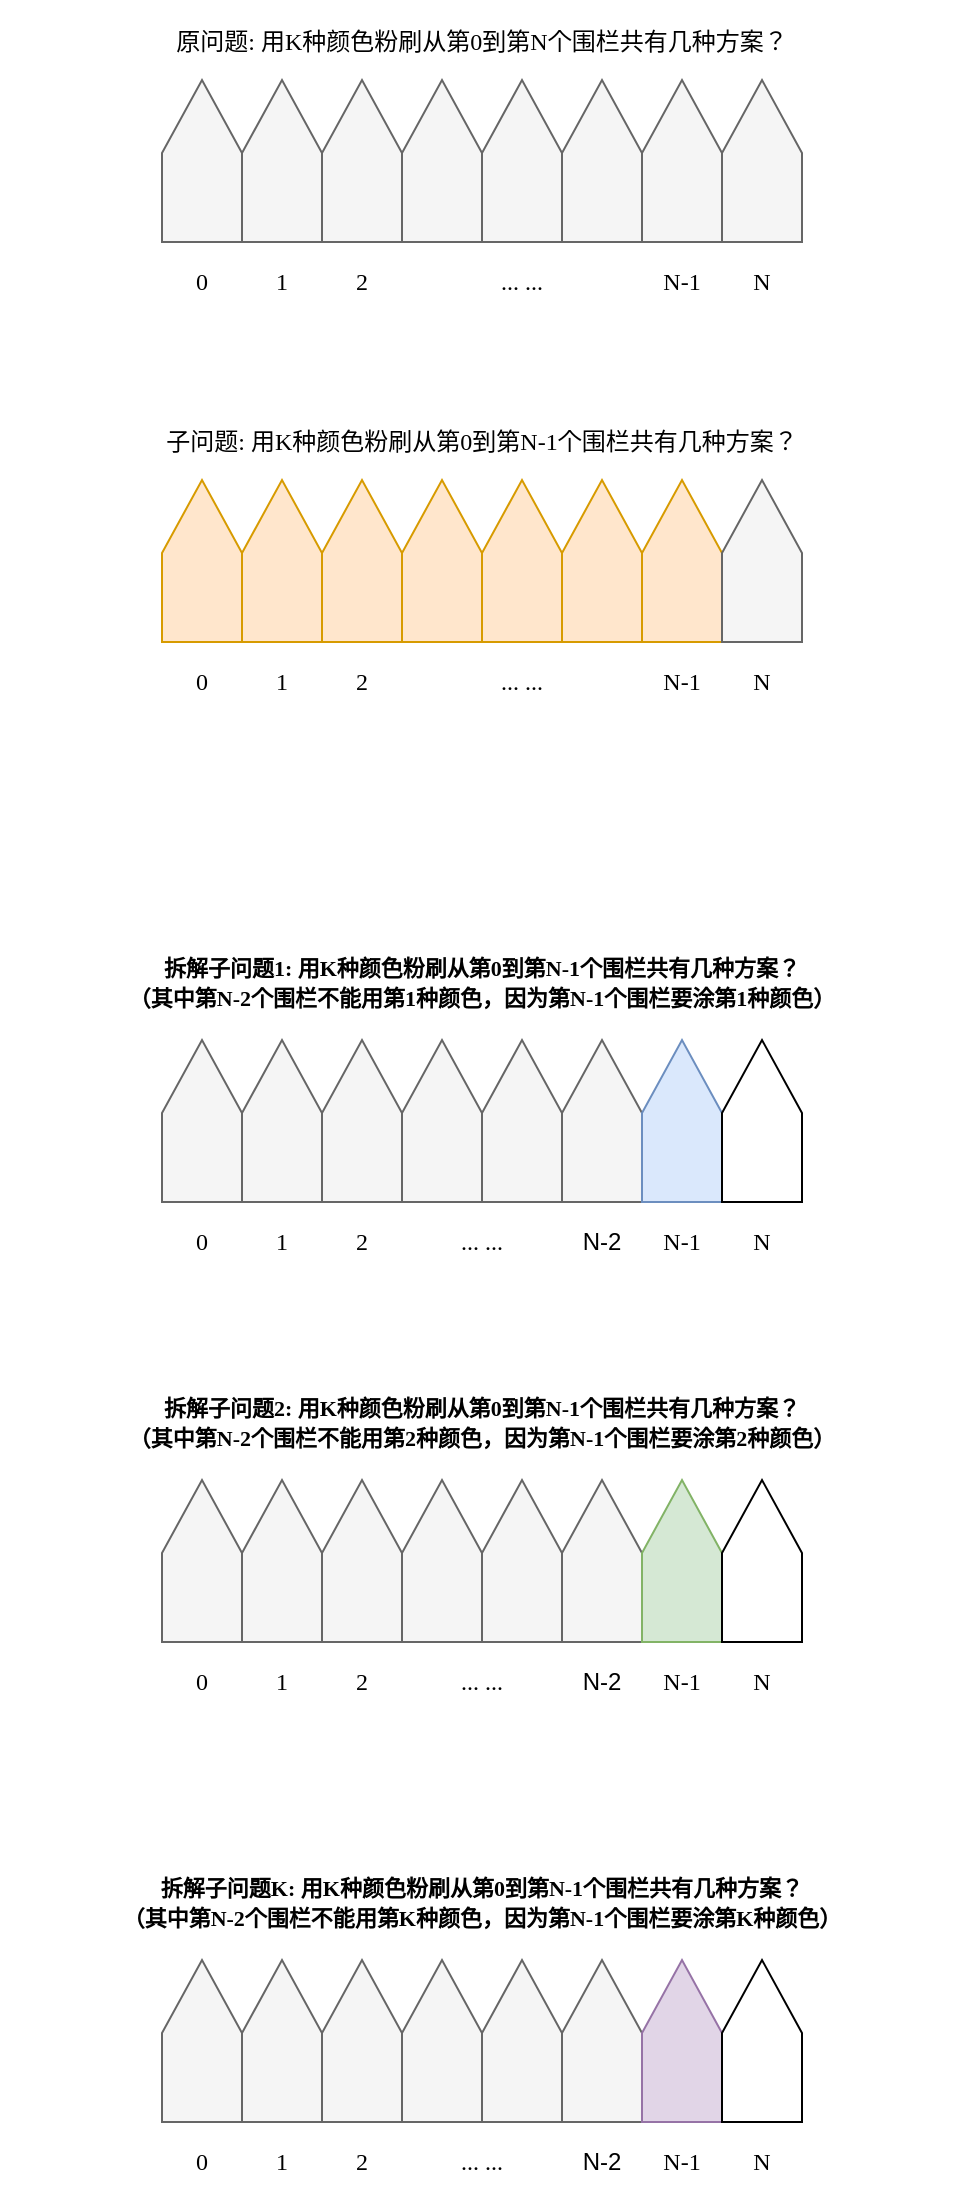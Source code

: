 <mxfile version="15.9.4" type="github"><diagram id="-Hms3Ord6JWQyXrHl9uA" name="第 1 页"><mxGraphModel dx="1422" dy="754" grid="1" gridSize="10" guides="1" tooltips="1" connect="1" arrows="1" fold="1" page="1" pageScale="1" pageWidth="827" pageHeight="1169" math="0" shadow="0"><root><mxCell id="0"/><mxCell id="1" parent="0"/><mxCell id="T6BT2qmWyWIMpOayMgN0-7" value="" style="html=1;shadow=0;dashed=0;align=center;verticalAlign=middle;shape=mxgraph.arrows2.arrow;dy=0;dx=36.5;notch=0;direction=north;fillColor=#f5f5f5;strokeColor=#666666;fontColor=#333333;" vertex="1" parent="1"><mxGeometry x="200" y="279" width="40" height="81" as="geometry"/></mxCell><mxCell id="T6BT2qmWyWIMpOayMgN0-8" value="" style="html=1;shadow=0;dashed=0;align=center;verticalAlign=middle;shape=mxgraph.arrows2.arrow;dy=0;dx=36.5;notch=0;direction=north;fillColor=#f5f5f5;strokeColor=#666666;fontColor=#333333;" vertex="1" parent="1"><mxGeometry x="240" y="279" width="40" height="81" as="geometry"/></mxCell><mxCell id="T6BT2qmWyWIMpOayMgN0-9" value="" style="html=1;shadow=0;dashed=0;align=center;verticalAlign=middle;shape=mxgraph.arrows2.arrow;dy=0;dx=36.5;notch=0;direction=north;fillColor=#f5f5f5;strokeColor=#666666;fontColor=#333333;" vertex="1" parent="1"><mxGeometry x="280" y="279" width="40" height="81" as="geometry"/></mxCell><mxCell id="T6BT2qmWyWIMpOayMgN0-10" value="" style="html=1;shadow=0;dashed=0;align=center;verticalAlign=middle;shape=mxgraph.arrows2.arrow;dy=0;dx=36.5;notch=0;direction=north;fillColor=#f5f5f5;strokeColor=#666666;fontColor=#333333;" vertex="1" parent="1"><mxGeometry x="320" y="279" width="40" height="81" as="geometry"/></mxCell><mxCell id="T6BT2qmWyWIMpOayMgN0-11" value="" style="html=1;shadow=0;dashed=0;align=center;verticalAlign=middle;shape=mxgraph.arrows2.arrow;dy=0;dx=36.5;notch=0;direction=north;fillColor=#f5f5f5;strokeColor=#666666;fontColor=#333333;" vertex="1" parent="1"><mxGeometry x="360" y="279" width="40" height="81" as="geometry"/></mxCell><mxCell id="T6BT2qmWyWIMpOayMgN0-12" value="" style="html=1;shadow=0;dashed=0;align=center;verticalAlign=middle;shape=mxgraph.arrows2.arrow;dy=0;dx=36.5;notch=0;direction=north;fillColor=#f5f5f5;strokeColor=#666666;fontColor=#333333;" vertex="1" parent="1"><mxGeometry x="400" y="279" width="40" height="81" as="geometry"/></mxCell><mxCell id="T6BT2qmWyWIMpOayMgN0-13" value="" style="html=1;shadow=0;dashed=0;align=center;verticalAlign=middle;shape=mxgraph.arrows2.arrow;dy=0;dx=36.5;notch=0;direction=north;fillColor=#f5f5f5;strokeColor=#666666;fontColor=#333333;" vertex="1" parent="1"><mxGeometry x="440" y="279" width="40" height="81" as="geometry"/></mxCell><mxCell id="T6BT2qmWyWIMpOayMgN0-14" value="&lt;font face=&quot;Comic Sans MS&quot;&gt;0&lt;/font&gt;" style="rounded=0;whiteSpace=wrap;html=1;opacity=0;" vertex="1" parent="1"><mxGeometry x="160" y="360" width="40" height="40" as="geometry"/></mxCell><mxCell id="T6BT2qmWyWIMpOayMgN0-15" value="&lt;font face=&quot;Comic Sans MS&quot;&gt;1&lt;/font&gt;" style="rounded=0;whiteSpace=wrap;html=1;opacity=0;" vertex="1" parent="1"><mxGeometry x="200" y="360" width="40" height="40" as="geometry"/></mxCell><mxCell id="T6BT2qmWyWIMpOayMgN0-16" value="&lt;font face=&quot;Comic Sans MS&quot;&gt;2&lt;/font&gt;" style="rounded=0;whiteSpace=wrap;html=1;opacity=0;" vertex="1" parent="1"><mxGeometry x="240" y="360" width="40" height="40" as="geometry"/></mxCell><mxCell id="T6BT2qmWyWIMpOayMgN0-18" value="" style="rounded=0;whiteSpace=wrap;html=1;opacity=0;" vertex="1" parent="1"><mxGeometry x="280" y="360" width="40" height="40" as="geometry"/></mxCell><mxCell id="T6BT2qmWyWIMpOayMgN0-19" value="&lt;font face=&quot;Comic Sans MS&quot;&gt;... ...&lt;/font&gt;" style="rounded=0;whiteSpace=wrap;html=1;opacity=0;" vertex="1" parent="1"><mxGeometry x="320" y="360" width="40" height="40" as="geometry"/></mxCell><mxCell id="T6BT2qmWyWIMpOayMgN0-20" value="" style="rounded=0;whiteSpace=wrap;html=1;opacity=0;" vertex="1" parent="1"><mxGeometry x="360" y="360" width="40" height="40" as="geometry"/></mxCell><mxCell id="T6BT2qmWyWIMpOayMgN0-21" value="&lt;font face=&quot;Comic Sans MS&quot;&gt;N-1&lt;/font&gt;" style="rounded=0;whiteSpace=wrap;html=1;opacity=0;" vertex="1" parent="1"><mxGeometry x="400" y="360" width="40" height="40" as="geometry"/></mxCell><mxCell id="T6BT2qmWyWIMpOayMgN0-22" value="&lt;font face=&quot;Comic Sans MS&quot;&gt;N&lt;/font&gt;" style="rounded=0;whiteSpace=wrap;html=1;opacity=0;" vertex="1" parent="1"><mxGeometry x="440" y="360" width="40" height="40" as="geometry"/></mxCell><mxCell id="T6BT2qmWyWIMpOayMgN0-24" value="" style="html=1;shadow=0;dashed=0;align=center;verticalAlign=middle;shape=mxgraph.arrows2.arrow;dy=0;dx=36.5;notch=0;direction=north;fillColor=#f5f5f5;strokeColor=#666666;fontColor=#333333;" vertex="1" parent="1"><mxGeometry x="160" y="279" width="40" height="81" as="geometry"/></mxCell><mxCell id="T6BT2qmWyWIMpOayMgN0-25" value="原问题: 用K种颜色粉刷从第0到第N个围栏共有几种方案？" style="rounded=0;whiteSpace=wrap;html=1;fontFamily=Comic Sans MS;opacity=0;" vertex="1" parent="1"><mxGeometry x="160" y="240" width="320" height="39" as="geometry"/></mxCell><mxCell id="T6BT2qmWyWIMpOayMgN0-26" value="" style="html=1;shadow=0;dashed=0;align=center;verticalAlign=middle;shape=mxgraph.arrows2.arrow;dy=0;dx=36.5;notch=0;direction=north;fillColor=#ffe6cc;strokeColor=#d79b00;" vertex="1" parent="1"><mxGeometry x="200" y="479" width="40" height="81" as="geometry"/></mxCell><mxCell id="T6BT2qmWyWIMpOayMgN0-27" value="" style="html=1;shadow=0;dashed=0;align=center;verticalAlign=middle;shape=mxgraph.arrows2.arrow;dy=0;dx=36.5;notch=0;direction=north;fillColor=#ffe6cc;strokeColor=#d79b00;" vertex="1" parent="1"><mxGeometry x="240" y="479" width="40" height="81" as="geometry"/></mxCell><mxCell id="T6BT2qmWyWIMpOayMgN0-28" value="" style="html=1;shadow=0;dashed=0;align=center;verticalAlign=middle;shape=mxgraph.arrows2.arrow;dy=0;dx=36.5;notch=0;direction=north;fillColor=#ffe6cc;strokeColor=#d79b00;" vertex="1" parent="1"><mxGeometry x="280" y="479" width="40" height="81" as="geometry"/></mxCell><mxCell id="T6BT2qmWyWIMpOayMgN0-29" value="" style="html=1;shadow=0;dashed=0;align=center;verticalAlign=middle;shape=mxgraph.arrows2.arrow;dy=0;dx=36.5;notch=0;direction=north;fillColor=#ffe6cc;strokeColor=#d79b00;" vertex="1" parent="1"><mxGeometry x="320" y="479" width="40" height="81" as="geometry"/></mxCell><mxCell id="T6BT2qmWyWIMpOayMgN0-30" value="" style="html=1;shadow=0;dashed=0;align=center;verticalAlign=middle;shape=mxgraph.arrows2.arrow;dy=0;dx=36.5;notch=0;direction=north;fillColor=#ffe6cc;strokeColor=#d79b00;" vertex="1" parent="1"><mxGeometry x="360" y="479" width="40" height="81" as="geometry"/></mxCell><mxCell id="T6BT2qmWyWIMpOayMgN0-31" value="" style="html=1;shadow=0;dashed=0;align=center;verticalAlign=middle;shape=mxgraph.arrows2.arrow;dy=0;dx=36.5;notch=0;direction=north;fillColor=#ffe6cc;strokeColor=#d79b00;" vertex="1" parent="1"><mxGeometry x="400" y="479" width="40" height="81" as="geometry"/></mxCell><mxCell id="T6BT2qmWyWIMpOayMgN0-32" value="" style="html=1;shadow=0;dashed=0;align=center;verticalAlign=middle;shape=mxgraph.arrows2.arrow;dy=0;dx=36.5;notch=0;direction=north;fillColor=#f5f5f5;strokeColor=#666666;fontColor=#333333;" vertex="1" parent="1"><mxGeometry x="440" y="479" width="40" height="81" as="geometry"/></mxCell><mxCell id="T6BT2qmWyWIMpOayMgN0-33" value="&lt;font face=&quot;Comic Sans MS&quot;&gt;0&lt;/font&gt;" style="rounded=0;whiteSpace=wrap;html=1;opacity=0;" vertex="1" parent="1"><mxGeometry x="160" y="560" width="40" height="40" as="geometry"/></mxCell><mxCell id="T6BT2qmWyWIMpOayMgN0-34" value="&lt;font face=&quot;Comic Sans MS&quot;&gt;1&lt;/font&gt;" style="rounded=0;whiteSpace=wrap;html=1;opacity=0;" vertex="1" parent="1"><mxGeometry x="200" y="560" width="40" height="40" as="geometry"/></mxCell><mxCell id="T6BT2qmWyWIMpOayMgN0-35" value="&lt;font face=&quot;Comic Sans MS&quot;&gt;2&lt;/font&gt;" style="rounded=0;whiteSpace=wrap;html=1;opacity=0;" vertex="1" parent="1"><mxGeometry x="240" y="560" width="40" height="40" as="geometry"/></mxCell><mxCell id="T6BT2qmWyWIMpOayMgN0-36" value="" style="rounded=0;whiteSpace=wrap;html=1;opacity=0;" vertex="1" parent="1"><mxGeometry x="280" y="560" width="40" height="40" as="geometry"/></mxCell><mxCell id="T6BT2qmWyWIMpOayMgN0-37" value="&lt;font face=&quot;Comic Sans MS&quot;&gt;... ...&lt;/font&gt;" style="rounded=0;whiteSpace=wrap;html=1;opacity=0;" vertex="1" parent="1"><mxGeometry x="320" y="560" width="40" height="40" as="geometry"/></mxCell><mxCell id="T6BT2qmWyWIMpOayMgN0-38" value="" style="rounded=0;whiteSpace=wrap;html=1;opacity=0;" vertex="1" parent="1"><mxGeometry x="360" y="560" width="40" height="40" as="geometry"/></mxCell><mxCell id="T6BT2qmWyWIMpOayMgN0-39" value="&lt;font face=&quot;Comic Sans MS&quot;&gt;N-1&lt;/font&gt;" style="rounded=0;whiteSpace=wrap;html=1;opacity=0;" vertex="1" parent="1"><mxGeometry x="400" y="560" width="40" height="40" as="geometry"/></mxCell><mxCell id="T6BT2qmWyWIMpOayMgN0-40" value="&lt;font face=&quot;Comic Sans MS&quot;&gt;N&lt;/font&gt;" style="rounded=0;whiteSpace=wrap;html=1;opacity=0;" vertex="1" parent="1"><mxGeometry x="440" y="560" width="40" height="40" as="geometry"/></mxCell><mxCell id="T6BT2qmWyWIMpOayMgN0-41" value="" style="html=1;shadow=0;dashed=0;align=center;verticalAlign=middle;shape=mxgraph.arrows2.arrow;dy=0;dx=36.5;notch=0;direction=north;fillColor=#ffe6cc;strokeColor=#d79b00;" vertex="1" parent="1"><mxGeometry x="160" y="479" width="40" height="81" as="geometry"/></mxCell><mxCell id="T6BT2qmWyWIMpOayMgN0-42" value="子问题: 用K种颜色粉刷从第0到第N-1个围栏共有几种方案？" style="rounded=0;whiteSpace=wrap;html=1;fontFamily=Comic Sans MS;opacity=0;" vertex="1" parent="1"><mxGeometry x="140" y="440" width="360" height="40" as="geometry"/></mxCell><mxCell id="T6BT2qmWyWIMpOayMgN0-43" value="" style="html=1;shadow=0;dashed=0;align=center;verticalAlign=middle;shape=mxgraph.arrows2.arrow;dy=0;dx=36.5;notch=0;direction=north;fillColor=#f5f5f5;strokeColor=#666666;fontColor=#333333;" vertex="1" parent="1"><mxGeometry x="200" y="759" width="40" height="81" as="geometry"/></mxCell><mxCell id="T6BT2qmWyWIMpOayMgN0-44" value="" style="html=1;shadow=0;dashed=0;align=center;verticalAlign=middle;shape=mxgraph.arrows2.arrow;dy=0;dx=36.5;notch=0;direction=north;fillColor=#f5f5f5;strokeColor=#666666;fontColor=#333333;" vertex="1" parent="1"><mxGeometry x="240" y="759" width="40" height="81" as="geometry"/></mxCell><mxCell id="T6BT2qmWyWIMpOayMgN0-60" style="rounded=0;orthogonalLoop=1;jettySize=auto;html=1;exitX=0;exitY=0;exitDx=44.5;exitDy=0;exitPerimeter=0;entryX=1;entryY=0;entryDx=0;entryDy=0;fontFamily=Comic Sans MS;endArrow=none;endFill=0;" edge="1" parent="1" source="T6BT2qmWyWIMpOayMgN0-45" target="T6BT2qmWyWIMpOayMgN0-52"><mxGeometry relative="1" as="geometry"/></mxCell><mxCell id="T6BT2qmWyWIMpOayMgN0-45" value="" style="html=1;shadow=0;dashed=0;align=center;verticalAlign=middle;shape=mxgraph.arrows2.arrow;dy=0;dx=36.5;notch=0;direction=north;fillColor=#f5f5f5;strokeColor=#666666;fontColor=#333333;" vertex="1" parent="1"><mxGeometry x="280" y="759" width="40" height="81" as="geometry"/></mxCell><mxCell id="T6BT2qmWyWIMpOayMgN0-46" value="" style="html=1;shadow=0;dashed=0;align=center;verticalAlign=middle;shape=mxgraph.arrows2.arrow;dy=0;dx=36.5;notch=0;direction=north;fillColor=#f5f5f5;strokeColor=#666666;fontColor=#333333;" vertex="1" parent="1"><mxGeometry x="320" y="759" width="40" height="81" as="geometry"/></mxCell><mxCell id="T6BT2qmWyWIMpOayMgN0-47" value="" style="html=1;shadow=0;dashed=0;align=center;verticalAlign=middle;shape=mxgraph.arrows2.arrow;dy=0;dx=36.5;notch=0;direction=north;fillColor=#f5f5f5;strokeColor=#666666;fontColor=#333333;" vertex="1" parent="1"><mxGeometry x="360" y="759" width="40" height="81" as="geometry"/></mxCell><mxCell id="T6BT2qmWyWIMpOayMgN0-48" value="" style="html=1;shadow=0;dashed=0;align=center;verticalAlign=middle;shape=mxgraph.arrows2.arrow;dy=0;dx=36.5;notch=0;direction=north;fillColor=#dae8fc;strokeColor=#6c8ebf;" vertex="1" parent="1"><mxGeometry x="400" y="759" width="40" height="81" as="geometry"/></mxCell><mxCell id="T6BT2qmWyWIMpOayMgN0-49" value="" style="html=1;shadow=0;dashed=0;align=center;verticalAlign=middle;shape=mxgraph.arrows2.arrow;dy=0;dx=36.5;notch=0;direction=north;" vertex="1" parent="1"><mxGeometry x="440" y="759" width="40" height="81" as="geometry"/></mxCell><mxCell id="T6BT2qmWyWIMpOayMgN0-50" value="&lt;font face=&quot;Comic Sans MS&quot;&gt;0&lt;/font&gt;" style="rounded=0;whiteSpace=wrap;html=1;opacity=0;" vertex="1" parent="1"><mxGeometry x="160" y="840" width="40" height="40" as="geometry"/></mxCell><mxCell id="T6BT2qmWyWIMpOayMgN0-51" value="&lt;font face=&quot;Comic Sans MS&quot;&gt;1&lt;/font&gt;" style="rounded=0;whiteSpace=wrap;html=1;opacity=0;" vertex="1" parent="1"><mxGeometry x="200" y="840" width="40" height="40" as="geometry"/></mxCell><mxCell id="T6BT2qmWyWIMpOayMgN0-52" value="&lt;font face=&quot;Comic Sans MS&quot;&gt;2&lt;/font&gt;" style="rounded=0;whiteSpace=wrap;html=1;opacity=0;" vertex="1" parent="1"><mxGeometry x="240" y="840" width="40" height="40" as="geometry"/></mxCell><mxCell id="T6BT2qmWyWIMpOayMgN0-54" value="&lt;font face=&quot;Comic Sans MS&quot;&gt;... ...&lt;/font&gt;" style="rounded=0;whiteSpace=wrap;html=1;opacity=0;" vertex="1" parent="1"><mxGeometry x="280" y="840" width="80" height="40" as="geometry"/></mxCell><mxCell id="T6BT2qmWyWIMpOayMgN0-55" value="N-2" style="rounded=0;whiteSpace=wrap;html=1;opacity=0;" vertex="1" parent="1"><mxGeometry x="360" y="840" width="40" height="40" as="geometry"/></mxCell><mxCell id="T6BT2qmWyWIMpOayMgN0-56" value="&lt;font face=&quot;Comic Sans MS&quot;&gt;N-1&lt;/font&gt;" style="rounded=0;whiteSpace=wrap;html=1;opacity=0;" vertex="1" parent="1"><mxGeometry x="400" y="840" width="40" height="40" as="geometry"/></mxCell><mxCell id="T6BT2qmWyWIMpOayMgN0-57" value="&lt;font face=&quot;Comic Sans MS&quot;&gt;N&lt;/font&gt;" style="rounded=0;whiteSpace=wrap;html=1;opacity=0;" vertex="1" parent="1"><mxGeometry x="440" y="840" width="40" height="40" as="geometry"/></mxCell><mxCell id="T6BT2qmWyWIMpOayMgN0-58" value="" style="html=1;shadow=0;dashed=0;align=center;verticalAlign=middle;shape=mxgraph.arrows2.arrow;dy=0;dx=36.5;notch=0;direction=north;fillColor=#f5f5f5;strokeColor=#666666;fontColor=#333333;" vertex="1" parent="1"><mxGeometry x="160" y="759" width="40" height="81" as="geometry"/></mxCell><mxCell id="T6BT2qmWyWIMpOayMgN0-59" value="&lt;font style=&quot;font-size: 11px&quot;&gt;&lt;b&gt;拆解子问题1: 用K种颜色粉刷从第0到第N-1个围栏共有几种方案？&lt;br style=&quot;font-size: 11px&quot;&gt;（其中第N-2个围栏不能用第1种颜色，因为第N-1个围栏要涂第1种颜色）&lt;/b&gt;&lt;/font&gt;" style="rounded=0;whiteSpace=wrap;html=1;fontFamily=Comic Sans MS;opacity=0;" vertex="1" parent="1"><mxGeometry x="80" y="700" width="480" height="60" as="geometry"/></mxCell><mxCell id="T6BT2qmWyWIMpOayMgN0-61" value="" style="html=1;shadow=0;dashed=0;align=center;verticalAlign=middle;shape=mxgraph.arrows2.arrow;dy=0;dx=36.5;notch=0;direction=north;fillColor=#f5f5f5;strokeColor=#666666;fontColor=#333333;" vertex="1" parent="1"><mxGeometry x="200" y="979" width="40" height="81" as="geometry"/></mxCell><mxCell id="T6BT2qmWyWIMpOayMgN0-62" value="" style="html=1;shadow=0;dashed=0;align=center;verticalAlign=middle;shape=mxgraph.arrows2.arrow;dy=0;dx=36.5;notch=0;direction=north;fillColor=#f5f5f5;strokeColor=#666666;fontColor=#333333;" vertex="1" parent="1"><mxGeometry x="240" y="979" width="40" height="81" as="geometry"/></mxCell><mxCell id="T6BT2qmWyWIMpOayMgN0-63" style="rounded=0;orthogonalLoop=1;jettySize=auto;html=1;exitX=0;exitY=0;exitDx=44.5;exitDy=0;exitPerimeter=0;entryX=1;entryY=0;entryDx=0;entryDy=0;fontFamily=Comic Sans MS;endArrow=none;endFill=0;" edge="1" parent="1" source="T6BT2qmWyWIMpOayMgN0-64" target="T6BT2qmWyWIMpOayMgN0-71"><mxGeometry relative="1" as="geometry"/></mxCell><mxCell id="T6BT2qmWyWIMpOayMgN0-64" value="" style="html=1;shadow=0;dashed=0;align=center;verticalAlign=middle;shape=mxgraph.arrows2.arrow;dy=0;dx=36.5;notch=0;direction=north;fillColor=#f5f5f5;strokeColor=#666666;fontColor=#333333;" vertex="1" parent="1"><mxGeometry x="280" y="979" width="40" height="81" as="geometry"/></mxCell><mxCell id="T6BT2qmWyWIMpOayMgN0-65" value="" style="html=1;shadow=0;dashed=0;align=center;verticalAlign=middle;shape=mxgraph.arrows2.arrow;dy=0;dx=36.5;notch=0;direction=north;fillColor=#f5f5f5;strokeColor=#666666;fontColor=#333333;" vertex="1" parent="1"><mxGeometry x="320" y="979" width="40" height="81" as="geometry"/></mxCell><mxCell id="T6BT2qmWyWIMpOayMgN0-66" value="" style="html=1;shadow=0;dashed=0;align=center;verticalAlign=middle;shape=mxgraph.arrows2.arrow;dy=0;dx=36.5;notch=0;direction=north;fillColor=#f5f5f5;strokeColor=#666666;fontColor=#333333;" vertex="1" parent="1"><mxGeometry x="360" y="979" width="40" height="81" as="geometry"/></mxCell><mxCell id="T6BT2qmWyWIMpOayMgN0-67" value="" style="html=1;shadow=0;dashed=0;align=center;verticalAlign=middle;shape=mxgraph.arrows2.arrow;dy=0;dx=36.5;notch=0;direction=north;fillColor=#d5e8d4;strokeColor=#82b366;" vertex="1" parent="1"><mxGeometry x="400" y="979" width="40" height="81" as="geometry"/></mxCell><mxCell id="T6BT2qmWyWIMpOayMgN0-68" value="" style="html=1;shadow=0;dashed=0;align=center;verticalAlign=middle;shape=mxgraph.arrows2.arrow;dy=0;dx=36.5;notch=0;direction=north;" vertex="1" parent="1"><mxGeometry x="440" y="979" width="40" height="81" as="geometry"/></mxCell><mxCell id="T6BT2qmWyWIMpOayMgN0-69" value="&lt;font face=&quot;Comic Sans MS&quot;&gt;0&lt;/font&gt;" style="rounded=0;whiteSpace=wrap;html=1;opacity=0;" vertex="1" parent="1"><mxGeometry x="160" y="1060" width="40" height="40" as="geometry"/></mxCell><mxCell id="T6BT2qmWyWIMpOayMgN0-70" value="&lt;font face=&quot;Comic Sans MS&quot;&gt;1&lt;/font&gt;" style="rounded=0;whiteSpace=wrap;html=1;opacity=0;" vertex="1" parent="1"><mxGeometry x="200" y="1060" width="40" height="40" as="geometry"/></mxCell><mxCell id="T6BT2qmWyWIMpOayMgN0-71" value="&lt;font face=&quot;Comic Sans MS&quot;&gt;2&lt;/font&gt;" style="rounded=0;whiteSpace=wrap;html=1;opacity=0;" vertex="1" parent="1"><mxGeometry x="240" y="1060" width="40" height="40" as="geometry"/></mxCell><mxCell id="T6BT2qmWyWIMpOayMgN0-72" value="&lt;font face=&quot;Comic Sans MS&quot;&gt;... ...&lt;/font&gt;" style="rounded=0;whiteSpace=wrap;html=1;opacity=0;" vertex="1" parent="1"><mxGeometry x="280" y="1060" width="80" height="40" as="geometry"/></mxCell><mxCell id="T6BT2qmWyWIMpOayMgN0-73" value="N-2" style="rounded=0;whiteSpace=wrap;html=1;opacity=0;" vertex="1" parent="1"><mxGeometry x="360" y="1060" width="40" height="40" as="geometry"/></mxCell><mxCell id="T6BT2qmWyWIMpOayMgN0-74" value="&lt;font face=&quot;Comic Sans MS&quot;&gt;N-1&lt;/font&gt;" style="rounded=0;whiteSpace=wrap;html=1;opacity=0;" vertex="1" parent="1"><mxGeometry x="400" y="1060" width="40" height="40" as="geometry"/></mxCell><mxCell id="T6BT2qmWyWIMpOayMgN0-75" value="&lt;font face=&quot;Comic Sans MS&quot;&gt;N&lt;/font&gt;" style="rounded=0;whiteSpace=wrap;html=1;opacity=0;" vertex="1" parent="1"><mxGeometry x="440" y="1060" width="40" height="40" as="geometry"/></mxCell><mxCell id="T6BT2qmWyWIMpOayMgN0-76" value="" style="html=1;shadow=0;dashed=0;align=center;verticalAlign=middle;shape=mxgraph.arrows2.arrow;dy=0;dx=36.5;notch=0;direction=north;fillColor=#f5f5f5;strokeColor=#666666;fontColor=#333333;" vertex="1" parent="1"><mxGeometry x="160" y="979" width="40" height="81" as="geometry"/></mxCell><mxCell id="T6BT2qmWyWIMpOayMgN0-77" value="&lt;font style=&quot;font-size: 11px&quot;&gt;&lt;b&gt;拆解子问题2: 用K种颜色粉刷从第0到第N-1个围栏共有几种方案？&lt;br style=&quot;font-size: 11px&quot;&gt;（其中第N-2个围栏不能&lt;/b&gt;&lt;b&gt;用&lt;/b&gt;&lt;b&gt;第2种颜色，因为第N-1个围栏要涂第2种颜色）&lt;/b&gt;&lt;/font&gt;" style="rounded=0;whiteSpace=wrap;html=1;fontFamily=Comic Sans MS;opacity=0;" vertex="1" parent="1"><mxGeometry x="80" y="920" width="480" height="60" as="geometry"/></mxCell><mxCell id="T6BT2qmWyWIMpOayMgN0-79" value="" style="html=1;shadow=0;dashed=0;align=center;verticalAlign=middle;shape=mxgraph.arrows2.arrow;dy=0;dx=36.5;notch=0;direction=north;fillColor=#f5f5f5;strokeColor=#666666;fontColor=#333333;" vertex="1" parent="1"><mxGeometry x="200" y="1219" width="40" height="81" as="geometry"/></mxCell><mxCell id="T6BT2qmWyWIMpOayMgN0-80" value="" style="html=1;shadow=0;dashed=0;align=center;verticalAlign=middle;shape=mxgraph.arrows2.arrow;dy=0;dx=36.5;notch=0;direction=north;fillColor=#f5f5f5;strokeColor=#666666;fontColor=#333333;" vertex="1" parent="1"><mxGeometry x="240" y="1219" width="40" height="81" as="geometry"/></mxCell><mxCell id="T6BT2qmWyWIMpOayMgN0-81" style="rounded=0;orthogonalLoop=1;jettySize=auto;html=1;exitX=0;exitY=0;exitDx=44.5;exitDy=0;exitPerimeter=0;entryX=1;entryY=0;entryDx=0;entryDy=0;fontFamily=Comic Sans MS;endArrow=none;endFill=0;" edge="1" parent="1" source="T6BT2qmWyWIMpOayMgN0-82" target="T6BT2qmWyWIMpOayMgN0-89"><mxGeometry relative="1" as="geometry"/></mxCell><mxCell id="T6BT2qmWyWIMpOayMgN0-82" value="" style="html=1;shadow=0;dashed=0;align=center;verticalAlign=middle;shape=mxgraph.arrows2.arrow;dy=0;dx=36.5;notch=0;direction=north;fillColor=#f5f5f5;strokeColor=#666666;fontColor=#333333;" vertex="1" parent="1"><mxGeometry x="280" y="1219" width="40" height="81" as="geometry"/></mxCell><mxCell id="T6BT2qmWyWIMpOayMgN0-83" value="" style="html=1;shadow=0;dashed=0;align=center;verticalAlign=middle;shape=mxgraph.arrows2.arrow;dy=0;dx=36.5;notch=0;direction=north;fillColor=#f5f5f5;strokeColor=#666666;fontColor=#333333;" vertex="1" parent="1"><mxGeometry x="320" y="1219" width="40" height="81" as="geometry"/></mxCell><mxCell id="T6BT2qmWyWIMpOayMgN0-84" value="" style="html=1;shadow=0;dashed=0;align=center;verticalAlign=middle;shape=mxgraph.arrows2.arrow;dy=0;dx=36.5;notch=0;direction=north;fillColor=#f5f5f5;strokeColor=#666666;fontColor=#333333;" vertex="1" parent="1"><mxGeometry x="360" y="1219" width="40" height="81" as="geometry"/></mxCell><mxCell id="T6BT2qmWyWIMpOayMgN0-85" value="" style="html=1;shadow=0;dashed=0;align=center;verticalAlign=middle;shape=mxgraph.arrows2.arrow;dy=0;dx=36.5;notch=0;direction=north;fillColor=#e1d5e7;strokeColor=#9673a6;" vertex="1" parent="1"><mxGeometry x="400" y="1219" width="40" height="81" as="geometry"/></mxCell><mxCell id="T6BT2qmWyWIMpOayMgN0-86" value="" style="html=1;shadow=0;dashed=0;align=center;verticalAlign=middle;shape=mxgraph.arrows2.arrow;dy=0;dx=36.5;notch=0;direction=north;" vertex="1" parent="1"><mxGeometry x="440" y="1219" width="40" height="81" as="geometry"/></mxCell><mxCell id="T6BT2qmWyWIMpOayMgN0-87" value="&lt;font face=&quot;Comic Sans MS&quot;&gt;0&lt;/font&gt;" style="rounded=0;whiteSpace=wrap;html=1;opacity=0;" vertex="1" parent="1"><mxGeometry x="160" y="1300" width="40" height="40" as="geometry"/></mxCell><mxCell id="T6BT2qmWyWIMpOayMgN0-88" value="&lt;font face=&quot;Comic Sans MS&quot;&gt;1&lt;/font&gt;" style="rounded=0;whiteSpace=wrap;html=1;opacity=0;" vertex="1" parent="1"><mxGeometry x="200" y="1300" width="40" height="40" as="geometry"/></mxCell><mxCell id="T6BT2qmWyWIMpOayMgN0-89" value="&lt;font face=&quot;Comic Sans MS&quot;&gt;2&lt;/font&gt;" style="rounded=0;whiteSpace=wrap;html=1;opacity=0;" vertex="1" parent="1"><mxGeometry x="240" y="1300" width="40" height="40" as="geometry"/></mxCell><mxCell id="T6BT2qmWyWIMpOayMgN0-90" value="&lt;font face=&quot;Comic Sans MS&quot;&gt;... ...&lt;/font&gt;" style="rounded=0;whiteSpace=wrap;html=1;opacity=0;" vertex="1" parent="1"><mxGeometry x="280" y="1300" width="80" height="40" as="geometry"/></mxCell><mxCell id="T6BT2qmWyWIMpOayMgN0-91" value="N-2" style="rounded=0;whiteSpace=wrap;html=1;opacity=0;" vertex="1" parent="1"><mxGeometry x="360" y="1300" width="40" height="40" as="geometry"/></mxCell><mxCell id="T6BT2qmWyWIMpOayMgN0-92" value="&lt;font face=&quot;Comic Sans MS&quot;&gt;N-1&lt;/font&gt;" style="rounded=0;whiteSpace=wrap;html=1;opacity=0;" vertex="1" parent="1"><mxGeometry x="400" y="1300" width="40" height="40" as="geometry"/></mxCell><mxCell id="T6BT2qmWyWIMpOayMgN0-93" value="&lt;font face=&quot;Comic Sans MS&quot;&gt;N&lt;/font&gt;" style="rounded=0;whiteSpace=wrap;html=1;opacity=0;" vertex="1" parent="1"><mxGeometry x="440" y="1300" width="40" height="40" as="geometry"/></mxCell><mxCell id="T6BT2qmWyWIMpOayMgN0-94" value="" style="html=1;shadow=0;dashed=0;align=center;verticalAlign=middle;shape=mxgraph.arrows2.arrow;dy=0;dx=36.5;notch=0;direction=north;fillColor=#f5f5f5;strokeColor=#666666;fontColor=#333333;" vertex="1" parent="1"><mxGeometry x="160" y="1219" width="40" height="81" as="geometry"/></mxCell><mxCell id="T6BT2qmWyWIMpOayMgN0-95" value="&lt;font style=&quot;font-size: 11px&quot;&gt;&lt;b&gt;拆解子问题K: 用K种颜色粉刷从第0到第N-1个围栏共有几种方案？&lt;br style=&quot;font-size: 11px&quot;&gt;（其中第N-2个围栏不能&lt;/b&gt;&lt;b&gt;用&lt;/b&gt;&lt;b&gt;第K种颜色，因为第N-1个围栏要涂第K种颜色）&lt;/b&gt;&lt;/font&gt;" style="rounded=0;whiteSpace=wrap;html=1;fontFamily=Comic Sans MS;opacity=0;" vertex="1" parent="1"><mxGeometry x="80" y="1160" width="480" height="60" as="geometry"/></mxCell></root></mxGraphModel></diagram></mxfile>